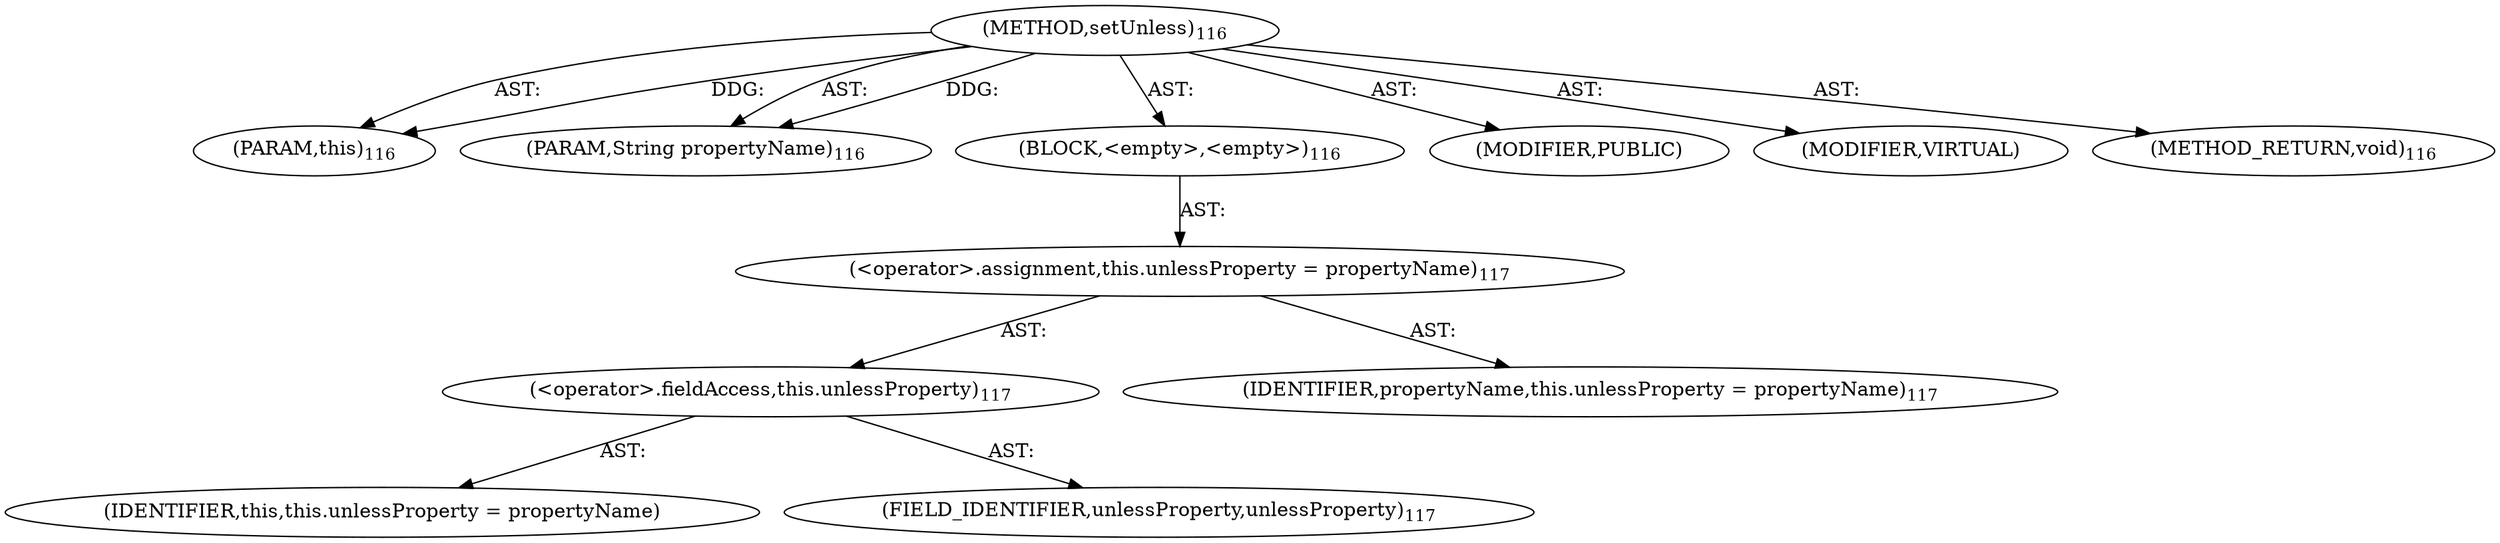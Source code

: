digraph "setUnless" {  
"111669149705" [label = <(METHOD,setUnless)<SUB>116</SUB>> ]
"115964117009" [label = <(PARAM,this)<SUB>116</SUB>> ]
"115964117010" [label = <(PARAM,String propertyName)<SUB>116</SUB>> ]
"25769803785" [label = <(BLOCK,&lt;empty&gt;,&lt;empty&gt;)<SUB>116</SUB>> ]
"30064771086" [label = <(&lt;operator&gt;.assignment,this.unlessProperty = propertyName)<SUB>117</SUB>> ]
"30064771087" [label = <(&lt;operator&gt;.fieldAccess,this.unlessProperty)<SUB>117</SUB>> ]
"68719476753" [label = <(IDENTIFIER,this,this.unlessProperty = propertyName)> ]
"55834574857" [label = <(FIELD_IDENTIFIER,unlessProperty,unlessProperty)<SUB>117</SUB>> ]
"68719476754" [label = <(IDENTIFIER,propertyName,this.unlessProperty = propertyName)<SUB>117</SUB>> ]
"133143986204" [label = <(MODIFIER,PUBLIC)> ]
"133143986205" [label = <(MODIFIER,VIRTUAL)> ]
"128849018889" [label = <(METHOD_RETURN,void)<SUB>116</SUB>> ]
  "111669149705" -> "115964117009"  [ label = "AST: "] 
  "111669149705" -> "115964117010"  [ label = "AST: "] 
  "111669149705" -> "25769803785"  [ label = "AST: "] 
  "111669149705" -> "133143986204"  [ label = "AST: "] 
  "111669149705" -> "133143986205"  [ label = "AST: "] 
  "111669149705" -> "128849018889"  [ label = "AST: "] 
  "25769803785" -> "30064771086"  [ label = "AST: "] 
  "30064771086" -> "30064771087"  [ label = "AST: "] 
  "30064771086" -> "68719476754"  [ label = "AST: "] 
  "30064771087" -> "68719476753"  [ label = "AST: "] 
  "30064771087" -> "55834574857"  [ label = "AST: "] 
  "111669149705" -> "115964117009"  [ label = "DDG: "] 
  "111669149705" -> "115964117010"  [ label = "DDG: "] 
}
